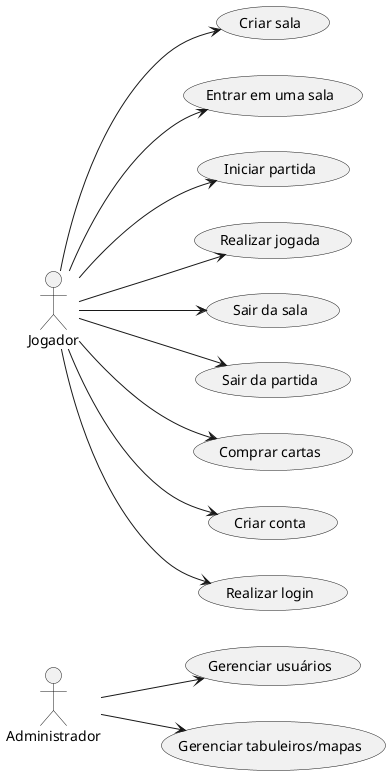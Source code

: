 @startuml
left to right direction
"Administrador" as Admin
"Jogador" as User
Admin --> (Gerenciar usuários)
Admin --> (Gerenciar tabuleiros/mapas)
User --> (Criar sala)
User --> (Entrar em uma sala)
User --> (Iniciar partida)
User --> (Realizar jogada)
User --> (Sair da sala)
User --> (Sair da partida)
User --> (Comprar cartas)
User --> (Criar conta)
User --> (Realizar login)
@enduml